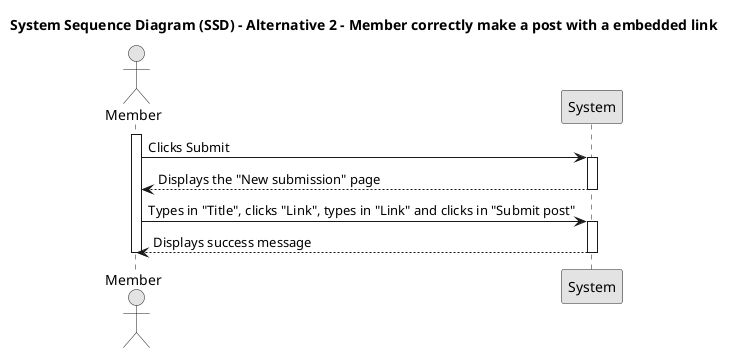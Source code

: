 @startuml SSD1

skinparam monochrome true
skinparam packageStyle rectangle
skinparam shadowing false

title System Sequence Diagram (SSD) - Alternative 2 - Member correctly make a post with a embedded link

actor "Member" as Member
participant "System" as System

activate Member

    Member -> System: Clicks Submit
    activate System
        
        System --> Member: Displays the "New submission" page
        deactivate System

    Member -> System: Types in "Title", clicks "Link", types in "Link" and clicks in "Submit post"
    activate System

        System --> Member: Displays success message
        deactivate System

deactivate Member

@enduml

